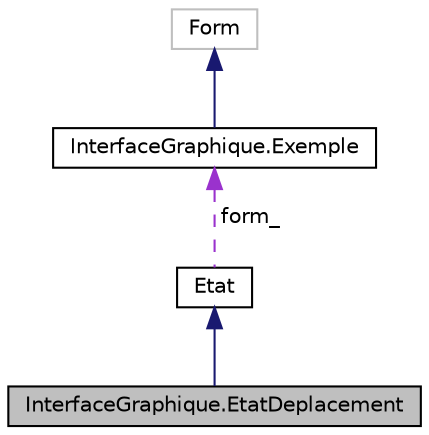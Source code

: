digraph "InterfaceGraphique.EtatDeplacement"
{
  edge [fontname="Helvetica",fontsize="10",labelfontname="Helvetica",labelfontsize="10"];
  node [fontname="Helvetica",fontsize="10",shape=record];
  Node1 [label="InterfaceGraphique.EtatDeplacement",height=0.2,width=0.4,color="black", fillcolor="grey75", style="filled", fontcolor="black"];
  Node2 -> Node1 [dir="back",color="midnightblue",fontsize="10",style="solid",fontname="Helvetica"];
  Node2 [label="Etat",height=0.2,width=0.4,color="black", fillcolor="white", style="filled",URL="$d3/d80/class_interface_graphique_1_1_etat.html",tooltip="Etat abstrait du patron State. "];
  Node3 -> Node2 [dir="back",color="darkorchid3",fontsize="10",style="dashed",label=" form_" ,fontname="Helvetica"];
  Node3 [label="InterfaceGraphique.Exemple",height=0.2,width=0.4,color="black", fillcolor="white", style="filled",URL="$d9/d14/class_interface_graphique_1_1_exemple.html",tooltip="Main window de l&#39;éditeur du jeu. "];
  Node4 -> Node3 [dir="back",color="midnightblue",fontsize="10",style="solid",fontname="Helvetica"];
  Node4 [label="Form",height=0.2,width=0.4,color="grey75", fillcolor="white", style="filled"];
}
